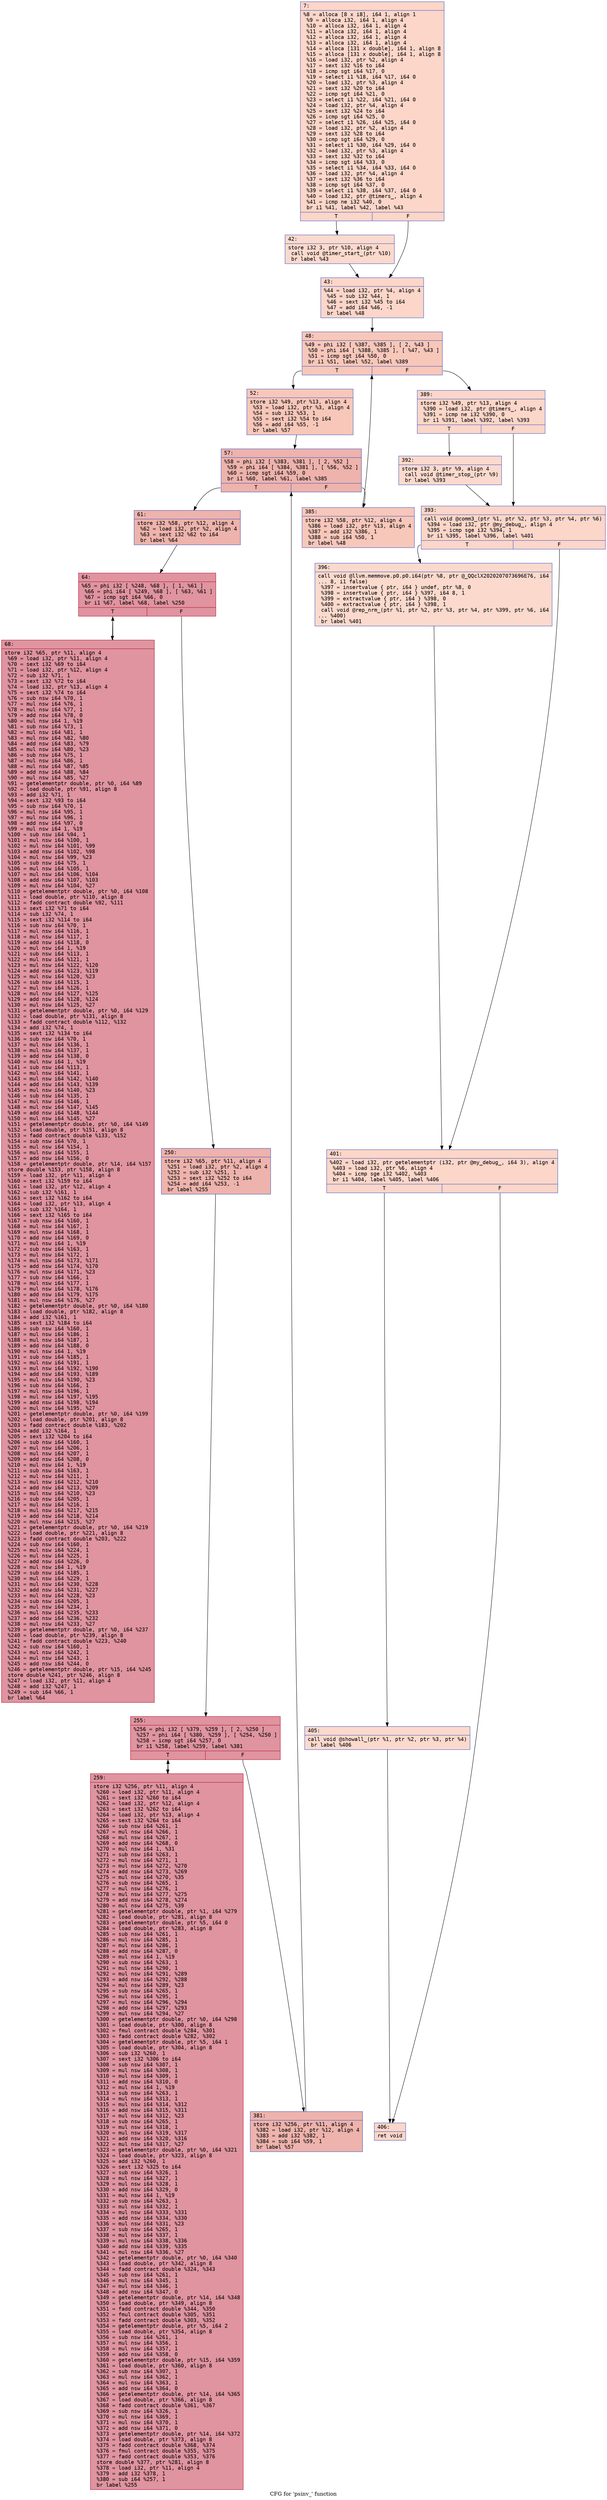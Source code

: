 digraph "CFG for 'psinv_' function" {
	label="CFG for 'psinv_' function";

	Node0x559626cb1110 [shape=record,color="#3d50c3ff", style=filled, fillcolor="#f6a38570" fontname="Courier",label="{7:\l|  %8 = alloca [8 x i8], i64 1, align 1\l  %9 = alloca i32, i64 1, align 4\l  %10 = alloca i32, i64 1, align 4\l  %11 = alloca i32, i64 1, align 4\l  %12 = alloca i32, i64 1, align 4\l  %13 = alloca i32, i64 1, align 4\l  %14 = alloca [131 x double], i64 1, align 8\l  %15 = alloca [131 x double], i64 1, align 8\l  %16 = load i32, ptr %2, align 4\l  %17 = sext i32 %16 to i64\l  %18 = icmp sgt i64 %17, 0\l  %19 = select i1 %18, i64 %17, i64 0\l  %20 = load i32, ptr %3, align 4\l  %21 = sext i32 %20 to i64\l  %22 = icmp sgt i64 %21, 0\l  %23 = select i1 %22, i64 %21, i64 0\l  %24 = load i32, ptr %4, align 4\l  %25 = sext i32 %24 to i64\l  %26 = icmp sgt i64 %25, 0\l  %27 = select i1 %26, i64 %25, i64 0\l  %28 = load i32, ptr %2, align 4\l  %29 = sext i32 %28 to i64\l  %30 = icmp sgt i64 %29, 0\l  %31 = select i1 %30, i64 %29, i64 0\l  %32 = load i32, ptr %3, align 4\l  %33 = sext i32 %32 to i64\l  %34 = icmp sgt i64 %33, 0\l  %35 = select i1 %34, i64 %33, i64 0\l  %36 = load i32, ptr %4, align 4\l  %37 = sext i32 %36 to i64\l  %38 = icmp sgt i64 %37, 0\l  %39 = select i1 %38, i64 %37, i64 0\l  %40 = load i32, ptr @timers_, align 4\l  %41 = icmp ne i32 %40, 0\l  br i1 %41, label %42, label %43\l|{<s0>T|<s1>F}}"];
	Node0x559626cb1110:s0 -> Node0x559626cb30d0[tooltip="7 -> 42\nProbability 62.50%" ];
	Node0x559626cb1110:s1 -> Node0x559626cb9810[tooltip="7 -> 43\nProbability 37.50%" ];
	Node0x559626cb30d0 [shape=record,color="#3d50c3ff", style=filled, fillcolor="#f7ac8e70" fontname="Courier",label="{42:\l|  store i32 3, ptr %10, align 4\l  call void @timer_start_(ptr %10)\l  br label %43\l}"];
	Node0x559626cb30d0 -> Node0x559626cb9810[tooltip="42 -> 43\nProbability 100.00%" ];
	Node0x559626cb9810 [shape=record,color="#3d50c3ff", style=filled, fillcolor="#f6a38570" fontname="Courier",label="{43:\l|  %44 = load i32, ptr %4, align 4\l  %45 = sub i32 %44, 1\l  %46 = sext i32 %45 to i64\l  %47 = add i64 %46, -1\l  br label %48\l}"];
	Node0x559626cb9810 -> Node0x559626cba530[tooltip="43 -> 48\nProbability 100.00%" ];
	Node0x559626cba530 [shape=record,color="#3d50c3ff", style=filled, fillcolor="#ec7f6370" fontname="Courier",label="{48:\l|  %49 = phi i32 [ %387, %385 ], [ 2, %43 ]\l  %50 = phi i64 [ %388, %385 ], [ %47, %43 ]\l  %51 = icmp sgt i64 %50, 0\l  br i1 %51, label %52, label %389\l|{<s0>T|<s1>F}}"];
	Node0x559626cba530:s0 -> Node0x559626cba7f0[tooltip="48 -> 52\nProbability 96.88%" ];
	Node0x559626cba530:s1 -> Node0x559626cba840[tooltip="48 -> 389\nProbability 3.12%" ];
	Node0x559626cba7f0 [shape=record,color="#3d50c3ff", style=filled, fillcolor="#ec7f6370" fontname="Courier",label="{52:\l|  store i32 %49, ptr %13, align 4\l  %53 = load i32, ptr %3, align 4\l  %54 = sub i32 %53, 1\l  %55 = sext i32 %54 to i64\l  %56 = add i64 %55, -1\l  br label %57\l}"];
	Node0x559626cba7f0 -> Node0x559626cbabf0[tooltip="52 -> 57\nProbability 100.00%" ];
	Node0x559626cbabf0 [shape=record,color="#3d50c3ff", style=filled, fillcolor="#d6524470" fontname="Courier",label="{57:\l|  %58 = phi i32 [ %383, %381 ], [ 2, %52 ]\l  %59 = phi i64 [ %384, %381 ], [ %56, %52 ]\l  %60 = icmp sgt i64 %59, 0\l  br i1 %60, label %61, label %385\l|{<s0>T|<s1>F}}"];
	Node0x559626cbabf0:s0 -> Node0x559626cbaf10[tooltip="57 -> 61\nProbability 96.88%" ];
	Node0x559626cbabf0:s1 -> Node0x559626cba5f0[tooltip="57 -> 385\nProbability 3.12%" ];
	Node0x559626cbaf10 [shape=record,color="#3d50c3ff", style=filled, fillcolor="#d6524470" fontname="Courier",label="{61:\l|  store i32 %58, ptr %12, align 4\l  %62 = load i32, ptr %2, align 4\l  %63 = sext i32 %62 to i64\l  br label %64\l}"];
	Node0x559626cbaf10 -> Node0x559626cbb1a0[tooltip="61 -> 64\nProbability 100.00%" ];
	Node0x559626cbb1a0 [shape=record,color="#b70d28ff", style=filled, fillcolor="#b70d2870" fontname="Courier",label="{64:\l|  %65 = phi i32 [ %248, %68 ], [ 1, %61 ]\l  %66 = phi i64 [ %249, %68 ], [ %63, %61 ]\l  %67 = icmp sgt i64 %66, 0\l  br i1 %67, label %68, label %250\l|{<s0>T|<s1>F}}"];
	Node0x559626cbb1a0:s0 -> Node0x559626cbb260[tooltip="64 -> 68\nProbability 96.88%" ];
	Node0x559626cbb1a0:s1 -> Node0x559626cbb4c0[tooltip="64 -> 250\nProbability 3.12%" ];
	Node0x559626cbb260 [shape=record,color="#b70d28ff", style=filled, fillcolor="#b70d2870" fontname="Courier",label="{68:\l|  store i32 %65, ptr %11, align 4\l  %69 = load i32, ptr %11, align 4\l  %70 = sext i32 %69 to i64\l  %71 = load i32, ptr %12, align 4\l  %72 = sub i32 %71, 1\l  %73 = sext i32 %72 to i64\l  %74 = load i32, ptr %13, align 4\l  %75 = sext i32 %74 to i64\l  %76 = sub nsw i64 %70, 1\l  %77 = mul nsw i64 %76, 1\l  %78 = mul nsw i64 %77, 1\l  %79 = add nsw i64 %78, 0\l  %80 = mul nsw i64 1, %19\l  %81 = sub nsw i64 %73, 1\l  %82 = mul nsw i64 %81, 1\l  %83 = mul nsw i64 %82, %80\l  %84 = add nsw i64 %83, %79\l  %85 = mul nsw i64 %80, %23\l  %86 = sub nsw i64 %75, 1\l  %87 = mul nsw i64 %86, 1\l  %88 = mul nsw i64 %87, %85\l  %89 = add nsw i64 %88, %84\l  %90 = mul nsw i64 %85, %27\l  %91 = getelementptr double, ptr %0, i64 %89\l  %92 = load double, ptr %91, align 8\l  %93 = add i32 %71, 1\l  %94 = sext i32 %93 to i64\l  %95 = sub nsw i64 %70, 1\l  %96 = mul nsw i64 %95, 1\l  %97 = mul nsw i64 %96, 1\l  %98 = add nsw i64 %97, 0\l  %99 = mul nsw i64 1, %19\l  %100 = sub nsw i64 %94, 1\l  %101 = mul nsw i64 %100, 1\l  %102 = mul nsw i64 %101, %99\l  %103 = add nsw i64 %102, %98\l  %104 = mul nsw i64 %99, %23\l  %105 = sub nsw i64 %75, 1\l  %106 = mul nsw i64 %105, 1\l  %107 = mul nsw i64 %106, %104\l  %108 = add nsw i64 %107, %103\l  %109 = mul nsw i64 %104, %27\l  %110 = getelementptr double, ptr %0, i64 %108\l  %111 = load double, ptr %110, align 8\l  %112 = fadd contract double %92, %111\l  %113 = sext i32 %71 to i64\l  %114 = sub i32 %74, 1\l  %115 = sext i32 %114 to i64\l  %116 = sub nsw i64 %70, 1\l  %117 = mul nsw i64 %116, 1\l  %118 = mul nsw i64 %117, 1\l  %119 = add nsw i64 %118, 0\l  %120 = mul nsw i64 1, %19\l  %121 = sub nsw i64 %113, 1\l  %122 = mul nsw i64 %121, 1\l  %123 = mul nsw i64 %122, %120\l  %124 = add nsw i64 %123, %119\l  %125 = mul nsw i64 %120, %23\l  %126 = sub nsw i64 %115, 1\l  %127 = mul nsw i64 %126, 1\l  %128 = mul nsw i64 %127, %125\l  %129 = add nsw i64 %128, %124\l  %130 = mul nsw i64 %125, %27\l  %131 = getelementptr double, ptr %0, i64 %129\l  %132 = load double, ptr %131, align 8\l  %133 = fadd contract double %112, %132\l  %134 = add i32 %74, 1\l  %135 = sext i32 %134 to i64\l  %136 = sub nsw i64 %70, 1\l  %137 = mul nsw i64 %136, 1\l  %138 = mul nsw i64 %137, 1\l  %139 = add nsw i64 %138, 0\l  %140 = mul nsw i64 1, %19\l  %141 = sub nsw i64 %113, 1\l  %142 = mul nsw i64 %141, 1\l  %143 = mul nsw i64 %142, %140\l  %144 = add nsw i64 %143, %139\l  %145 = mul nsw i64 %140, %23\l  %146 = sub nsw i64 %135, 1\l  %147 = mul nsw i64 %146, 1\l  %148 = mul nsw i64 %147, %145\l  %149 = add nsw i64 %148, %144\l  %150 = mul nsw i64 %145, %27\l  %151 = getelementptr double, ptr %0, i64 %149\l  %152 = load double, ptr %151, align 8\l  %153 = fadd contract double %133, %152\l  %154 = sub nsw i64 %70, 1\l  %155 = mul nsw i64 %154, 1\l  %156 = mul nsw i64 %155, 1\l  %157 = add nsw i64 %156, 0\l  %158 = getelementptr double, ptr %14, i64 %157\l  store double %153, ptr %158, align 8\l  %159 = load i32, ptr %11, align 4\l  %160 = sext i32 %159 to i64\l  %161 = load i32, ptr %12, align 4\l  %162 = sub i32 %161, 1\l  %163 = sext i32 %162 to i64\l  %164 = load i32, ptr %13, align 4\l  %165 = sub i32 %164, 1\l  %166 = sext i32 %165 to i64\l  %167 = sub nsw i64 %160, 1\l  %168 = mul nsw i64 %167, 1\l  %169 = mul nsw i64 %168, 1\l  %170 = add nsw i64 %169, 0\l  %171 = mul nsw i64 1, %19\l  %172 = sub nsw i64 %163, 1\l  %173 = mul nsw i64 %172, 1\l  %174 = mul nsw i64 %173, %171\l  %175 = add nsw i64 %174, %170\l  %176 = mul nsw i64 %171, %23\l  %177 = sub nsw i64 %166, 1\l  %178 = mul nsw i64 %177, 1\l  %179 = mul nsw i64 %178, %176\l  %180 = add nsw i64 %179, %175\l  %181 = mul nsw i64 %176, %27\l  %182 = getelementptr double, ptr %0, i64 %180\l  %183 = load double, ptr %182, align 8\l  %184 = add i32 %161, 1\l  %185 = sext i32 %184 to i64\l  %186 = sub nsw i64 %160, 1\l  %187 = mul nsw i64 %186, 1\l  %188 = mul nsw i64 %187, 1\l  %189 = add nsw i64 %188, 0\l  %190 = mul nsw i64 1, %19\l  %191 = sub nsw i64 %185, 1\l  %192 = mul nsw i64 %191, 1\l  %193 = mul nsw i64 %192, %190\l  %194 = add nsw i64 %193, %189\l  %195 = mul nsw i64 %190, %23\l  %196 = sub nsw i64 %166, 1\l  %197 = mul nsw i64 %196, 1\l  %198 = mul nsw i64 %197, %195\l  %199 = add nsw i64 %198, %194\l  %200 = mul nsw i64 %195, %27\l  %201 = getelementptr double, ptr %0, i64 %199\l  %202 = load double, ptr %201, align 8\l  %203 = fadd contract double %183, %202\l  %204 = add i32 %164, 1\l  %205 = sext i32 %204 to i64\l  %206 = sub nsw i64 %160, 1\l  %207 = mul nsw i64 %206, 1\l  %208 = mul nsw i64 %207, 1\l  %209 = add nsw i64 %208, 0\l  %210 = mul nsw i64 1, %19\l  %211 = sub nsw i64 %163, 1\l  %212 = mul nsw i64 %211, 1\l  %213 = mul nsw i64 %212, %210\l  %214 = add nsw i64 %213, %209\l  %215 = mul nsw i64 %210, %23\l  %216 = sub nsw i64 %205, 1\l  %217 = mul nsw i64 %216, 1\l  %218 = mul nsw i64 %217, %215\l  %219 = add nsw i64 %218, %214\l  %220 = mul nsw i64 %215, %27\l  %221 = getelementptr double, ptr %0, i64 %219\l  %222 = load double, ptr %221, align 8\l  %223 = fadd contract double %203, %222\l  %224 = sub nsw i64 %160, 1\l  %225 = mul nsw i64 %224, 1\l  %226 = mul nsw i64 %225, 1\l  %227 = add nsw i64 %226, 0\l  %228 = mul nsw i64 1, %19\l  %229 = sub nsw i64 %185, 1\l  %230 = mul nsw i64 %229, 1\l  %231 = mul nsw i64 %230, %228\l  %232 = add nsw i64 %231, %227\l  %233 = mul nsw i64 %228, %23\l  %234 = sub nsw i64 %205, 1\l  %235 = mul nsw i64 %234, 1\l  %236 = mul nsw i64 %235, %233\l  %237 = add nsw i64 %236, %232\l  %238 = mul nsw i64 %233, %27\l  %239 = getelementptr double, ptr %0, i64 %237\l  %240 = load double, ptr %239, align 8\l  %241 = fadd contract double %223, %240\l  %242 = sub nsw i64 %160, 1\l  %243 = mul nsw i64 %242, 1\l  %244 = mul nsw i64 %243, 1\l  %245 = add nsw i64 %244, 0\l  %246 = getelementptr double, ptr %15, i64 %245\l  store double %241, ptr %246, align 8\l  %247 = load i32, ptr %11, align 4\l  %248 = add i32 %247, 1\l  %249 = sub i64 %66, 1\l  br label %64\l}"];
	Node0x559626cbb260 -> Node0x559626cbb1a0[tooltip="68 -> 64\nProbability 100.00%" ];
	Node0x559626cbb4c0 [shape=record,color="#3d50c3ff", style=filled, fillcolor="#d6524470" fontname="Courier",label="{250:\l|  store i32 %65, ptr %11, align 4\l  %251 = load i32, ptr %2, align 4\l  %252 = sub i32 %251, 1\l  %253 = sext i32 %252 to i64\l  %254 = add i64 %253, -1\l  br label %255\l}"];
	Node0x559626cbb4c0 -> Node0x559626cc36f0[tooltip="250 -> 255\nProbability 100.00%" ];
	Node0x559626cc36f0 [shape=record,color="#b70d28ff", style=filled, fillcolor="#b70d2870" fontname="Courier",label="{255:\l|  %256 = phi i32 [ %379, %259 ], [ 2, %250 ]\l  %257 = phi i64 [ %380, %259 ], [ %254, %250 ]\l  %258 = icmp sgt i64 %257, 0\l  br i1 %258, label %259, label %381\l|{<s0>T|<s1>F}}"];
	Node0x559626cc36f0:s0 -> Node0x559626cc37b0[tooltip="255 -> 259\nProbability 96.88%" ];
	Node0x559626cc36f0:s1 -> Node0x559626cbacb0[tooltip="255 -> 381\nProbability 3.12%" ];
	Node0x559626cc37b0 [shape=record,color="#b70d28ff", style=filled, fillcolor="#b70d2870" fontname="Courier",label="{259:\l|  store i32 %256, ptr %11, align 4\l  %260 = load i32, ptr %11, align 4\l  %261 = sext i32 %260 to i64\l  %262 = load i32, ptr %12, align 4\l  %263 = sext i32 %262 to i64\l  %264 = load i32, ptr %13, align 4\l  %265 = sext i32 %264 to i64\l  %266 = sub nsw i64 %261, 1\l  %267 = mul nsw i64 %266, 1\l  %268 = mul nsw i64 %267, 1\l  %269 = add nsw i64 %268, 0\l  %270 = mul nsw i64 1, %31\l  %271 = sub nsw i64 %263, 1\l  %272 = mul nsw i64 %271, 1\l  %273 = mul nsw i64 %272, %270\l  %274 = add nsw i64 %273, %269\l  %275 = mul nsw i64 %270, %35\l  %276 = sub nsw i64 %265, 1\l  %277 = mul nsw i64 %276, 1\l  %278 = mul nsw i64 %277, %275\l  %279 = add nsw i64 %278, %274\l  %280 = mul nsw i64 %275, %39\l  %281 = getelementptr double, ptr %1, i64 %279\l  %282 = load double, ptr %281, align 8\l  %283 = getelementptr double, ptr %5, i64 0\l  %284 = load double, ptr %283, align 8\l  %285 = sub nsw i64 %261, 1\l  %286 = mul nsw i64 %285, 1\l  %287 = mul nsw i64 %286, 1\l  %288 = add nsw i64 %287, 0\l  %289 = mul nsw i64 1, %19\l  %290 = sub nsw i64 %263, 1\l  %291 = mul nsw i64 %290, 1\l  %292 = mul nsw i64 %291, %289\l  %293 = add nsw i64 %292, %288\l  %294 = mul nsw i64 %289, %23\l  %295 = sub nsw i64 %265, 1\l  %296 = mul nsw i64 %295, 1\l  %297 = mul nsw i64 %296, %294\l  %298 = add nsw i64 %297, %293\l  %299 = mul nsw i64 %294, %27\l  %300 = getelementptr double, ptr %0, i64 %298\l  %301 = load double, ptr %300, align 8\l  %302 = fmul contract double %284, %301\l  %303 = fadd contract double %282, %302\l  %304 = getelementptr double, ptr %5, i64 1\l  %305 = load double, ptr %304, align 8\l  %306 = sub i32 %260, 1\l  %307 = sext i32 %306 to i64\l  %308 = sub nsw i64 %307, 1\l  %309 = mul nsw i64 %308, 1\l  %310 = mul nsw i64 %309, 1\l  %311 = add nsw i64 %310, 0\l  %312 = mul nsw i64 1, %19\l  %313 = sub nsw i64 %263, 1\l  %314 = mul nsw i64 %313, 1\l  %315 = mul nsw i64 %314, %312\l  %316 = add nsw i64 %315, %311\l  %317 = mul nsw i64 %312, %23\l  %318 = sub nsw i64 %265, 1\l  %319 = mul nsw i64 %318, 1\l  %320 = mul nsw i64 %319, %317\l  %321 = add nsw i64 %320, %316\l  %322 = mul nsw i64 %317, %27\l  %323 = getelementptr double, ptr %0, i64 %321\l  %324 = load double, ptr %323, align 8\l  %325 = add i32 %260, 1\l  %326 = sext i32 %325 to i64\l  %327 = sub nsw i64 %326, 1\l  %328 = mul nsw i64 %327, 1\l  %329 = mul nsw i64 %328, 1\l  %330 = add nsw i64 %329, 0\l  %331 = mul nsw i64 1, %19\l  %332 = sub nsw i64 %263, 1\l  %333 = mul nsw i64 %332, 1\l  %334 = mul nsw i64 %333, %331\l  %335 = add nsw i64 %334, %330\l  %336 = mul nsw i64 %331, %23\l  %337 = sub nsw i64 %265, 1\l  %338 = mul nsw i64 %337, 1\l  %339 = mul nsw i64 %338, %336\l  %340 = add nsw i64 %339, %335\l  %341 = mul nsw i64 %336, %27\l  %342 = getelementptr double, ptr %0, i64 %340\l  %343 = load double, ptr %342, align 8\l  %344 = fadd contract double %324, %343\l  %345 = sub nsw i64 %261, 1\l  %346 = mul nsw i64 %345, 1\l  %347 = mul nsw i64 %346, 1\l  %348 = add nsw i64 %347, 0\l  %349 = getelementptr double, ptr %14, i64 %348\l  %350 = load double, ptr %349, align 8\l  %351 = fadd contract double %344, %350\l  %352 = fmul contract double %305, %351\l  %353 = fadd contract double %303, %352\l  %354 = getelementptr double, ptr %5, i64 2\l  %355 = load double, ptr %354, align 8\l  %356 = sub nsw i64 %261, 1\l  %357 = mul nsw i64 %356, 1\l  %358 = mul nsw i64 %357, 1\l  %359 = add nsw i64 %358, 0\l  %360 = getelementptr double, ptr %15, i64 %359\l  %361 = load double, ptr %360, align 8\l  %362 = sub nsw i64 %307, 1\l  %363 = mul nsw i64 %362, 1\l  %364 = mul nsw i64 %363, 1\l  %365 = add nsw i64 %364, 0\l  %366 = getelementptr double, ptr %14, i64 %365\l  %367 = load double, ptr %366, align 8\l  %368 = fadd contract double %361, %367\l  %369 = sub nsw i64 %326, 1\l  %370 = mul nsw i64 %369, 1\l  %371 = mul nsw i64 %370, 1\l  %372 = add nsw i64 %371, 0\l  %373 = getelementptr double, ptr %14, i64 %372\l  %374 = load double, ptr %373, align 8\l  %375 = fadd contract double %368, %374\l  %376 = fmul contract double %355, %375\l  %377 = fadd contract double %353, %376\l  store double %377, ptr %281, align 8\l  %378 = load i32, ptr %11, align 4\l  %379 = add i32 %378, 1\l  %380 = sub i64 %257, 1\l  br label %255\l}"];
	Node0x559626cc37b0 -> Node0x559626cc36f0[tooltip="259 -> 255\nProbability 100.00%" ];
	Node0x559626cbacb0 [shape=record,color="#3d50c3ff", style=filled, fillcolor="#d6524470" fontname="Courier",label="{381:\l|  store i32 %256, ptr %11, align 4\l  %382 = load i32, ptr %12, align 4\l  %383 = add i32 %382, 1\l  %384 = sub i64 %59, 1\l  br label %57\l}"];
	Node0x559626cbacb0 -> Node0x559626cbabf0[tooltip="381 -> 57\nProbability 100.00%" ];
	Node0x559626cba5f0 [shape=record,color="#3d50c3ff", style=filled, fillcolor="#ec7f6370" fontname="Courier",label="{385:\l|  store i32 %58, ptr %12, align 4\l  %386 = load i32, ptr %13, align 4\l  %387 = add i32 %386, 1\l  %388 = sub i64 %50, 1\l  br label %48\l}"];
	Node0x559626cba5f0 -> Node0x559626cba530[tooltip="385 -> 48\nProbability 100.00%" ];
	Node0x559626cba840 [shape=record,color="#3d50c3ff", style=filled, fillcolor="#f6a38570" fontname="Courier",label="{389:\l|  store i32 %49, ptr %13, align 4\l  %390 = load i32, ptr @timers_, align 4\l  %391 = icmp ne i32 %390, 0\l  br i1 %391, label %392, label %393\l|{<s0>T|<s1>F}}"];
	Node0x559626cba840:s0 -> Node0x559626cc0810[tooltip="389 -> 392\nProbability 62.50%" ];
	Node0x559626cba840:s1 -> Node0x559626cc0860[tooltip="389 -> 393\nProbability 37.50%" ];
	Node0x559626cc0810 [shape=record,color="#3d50c3ff", style=filled, fillcolor="#f7ac8e70" fontname="Courier",label="{392:\l|  store i32 3, ptr %9, align 4\l  call void @timer_stop_(ptr %9)\l  br label %393\l}"];
	Node0x559626cc0810 -> Node0x559626cc0860[tooltip="392 -> 393\nProbability 100.00%" ];
	Node0x559626cc0860 [shape=record,color="#3d50c3ff", style=filled, fillcolor="#f6a38570" fontname="Courier",label="{393:\l|  call void @comm3_(ptr %1, ptr %2, ptr %3, ptr %4, ptr %6)\l  %394 = load i32, ptr @my_debug_, align 4\l  %395 = icmp sge i32 %394, 1\l  br i1 %395, label %396, label %401\l|{<s0>T|<s1>F}}"];
	Node0x559626cc0860:s0 -> Node0x559626cc0dc0[tooltip="393 -> 396\nProbability 50.00%" ];
	Node0x559626cc0860:s1 -> Node0x559626cc0e10[tooltip="393 -> 401\nProbability 50.00%" ];
	Node0x559626cc0dc0 [shape=record,color="#3d50c3ff", style=filled, fillcolor="#f7ac8e70" fontname="Courier",label="{396:\l|  call void @llvm.memmove.p0.p0.i64(ptr %8, ptr @_QQclX2020207073696E76, i64\l... 8, i1 false)\l  %397 = insertvalue \{ ptr, i64 \} undef, ptr %8, 0\l  %398 = insertvalue \{ ptr, i64 \} %397, i64 8, 1\l  %399 = extractvalue \{ ptr, i64 \} %398, 0\l  %400 = extractvalue \{ ptr, i64 \} %398, 1\l  call void @rep_nrm_(ptr %1, ptr %2, ptr %3, ptr %4, ptr %399, ptr %6, i64\l... %400)\l  br label %401\l}"];
	Node0x559626cc0dc0 -> Node0x559626cc0e10[tooltip="396 -> 401\nProbability 100.00%" ];
	Node0x559626cc0e10 [shape=record,color="#3d50c3ff", style=filled, fillcolor="#f6a38570" fontname="Courier",label="{401:\l|  %402 = load i32, ptr getelementptr (i32, ptr @my_debug_, i64 3), align 4\l  %403 = load i32, ptr %6, align 4\l  %404 = icmp sge i32 %402, %403\l  br i1 %404, label %405, label %406\l|{<s0>T|<s1>F}}"];
	Node0x559626cc0e10:s0 -> Node0x559626cc17e0[tooltip="401 -> 405\nProbability 50.00%" ];
	Node0x559626cc0e10:s1 -> Node0x559626cc1830[tooltip="401 -> 406\nProbability 50.00%" ];
	Node0x559626cc17e0 [shape=record,color="#3d50c3ff", style=filled, fillcolor="#f7ac8e70" fontname="Courier",label="{405:\l|  call void @showall_(ptr %1, ptr %2, ptr %3, ptr %4)\l  br label %406\l}"];
	Node0x559626cc17e0 -> Node0x559626cc1830[tooltip="405 -> 406\nProbability 100.00%" ];
	Node0x559626cc1830 [shape=record,color="#3d50c3ff", style=filled, fillcolor="#f6a38570" fontname="Courier",label="{406:\l|  ret void\l}"];
}
